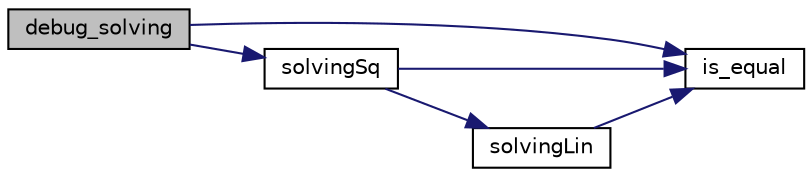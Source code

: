 digraph "debug_solving"
{
 // LATEX_PDF_SIZE
  edge [fontname="Helvetica",fontsize="10",labelfontname="Helvetica",labelfontsize="10"];
  node [fontname="Helvetica",fontsize="10",shape=record];
  rankdir="LR";
  Node1 [label="debug_solving",height=0.2,width=0.4,color="black", fillcolor="grey75", style="filled", fontcolor="black",tooltip="Unit tests for solvingSq it import values from test.txt and compare solutions with these values then ..."];
  Node1 -> Node2 [color="midnightblue",fontsize="10",style="solid",fontname="Helvetica"];
  Node2 [label="is_equal",height=0.2,width=0.4,color="black", fillcolor="white", style="filled",URL="$func_8cpp.html#af21aa176761e3c76829edd7fd18466f4",tooltip="Function for compare two double numbers."];
  Node1 -> Node3 [color="midnightblue",fontsize="10",style="solid",fontname="Helvetica"];
  Node3 [label="solvingSq",height=0.2,width=0.4,color="black", fillcolor="white", style="filled",URL="$func_8cpp.html#a0f010c63b5779b470a202b09dea85947",tooltip="Function what solves square eqution ax2 + bx + c = 0 - equation type."];
  Node3 -> Node2 [color="midnightblue",fontsize="10",style="solid",fontname="Helvetica"];
  Node3 -> Node4 [color="midnightblue",fontsize="10",style="solid",fontname="Helvetica"];
  Node4 [label="solvingLin",height=0.2,width=0.4,color="black", fillcolor="white", style="filled",URL="$func_8cpp.html#a1f111ad2f3782f27ac098682f8571abc",tooltip="Function what solves linear eqution It is one of cases when coefficient a = 0 bx + c = 0 - equation t..."];
  Node4 -> Node2 [color="midnightblue",fontsize="10",style="solid",fontname="Helvetica"];
}
